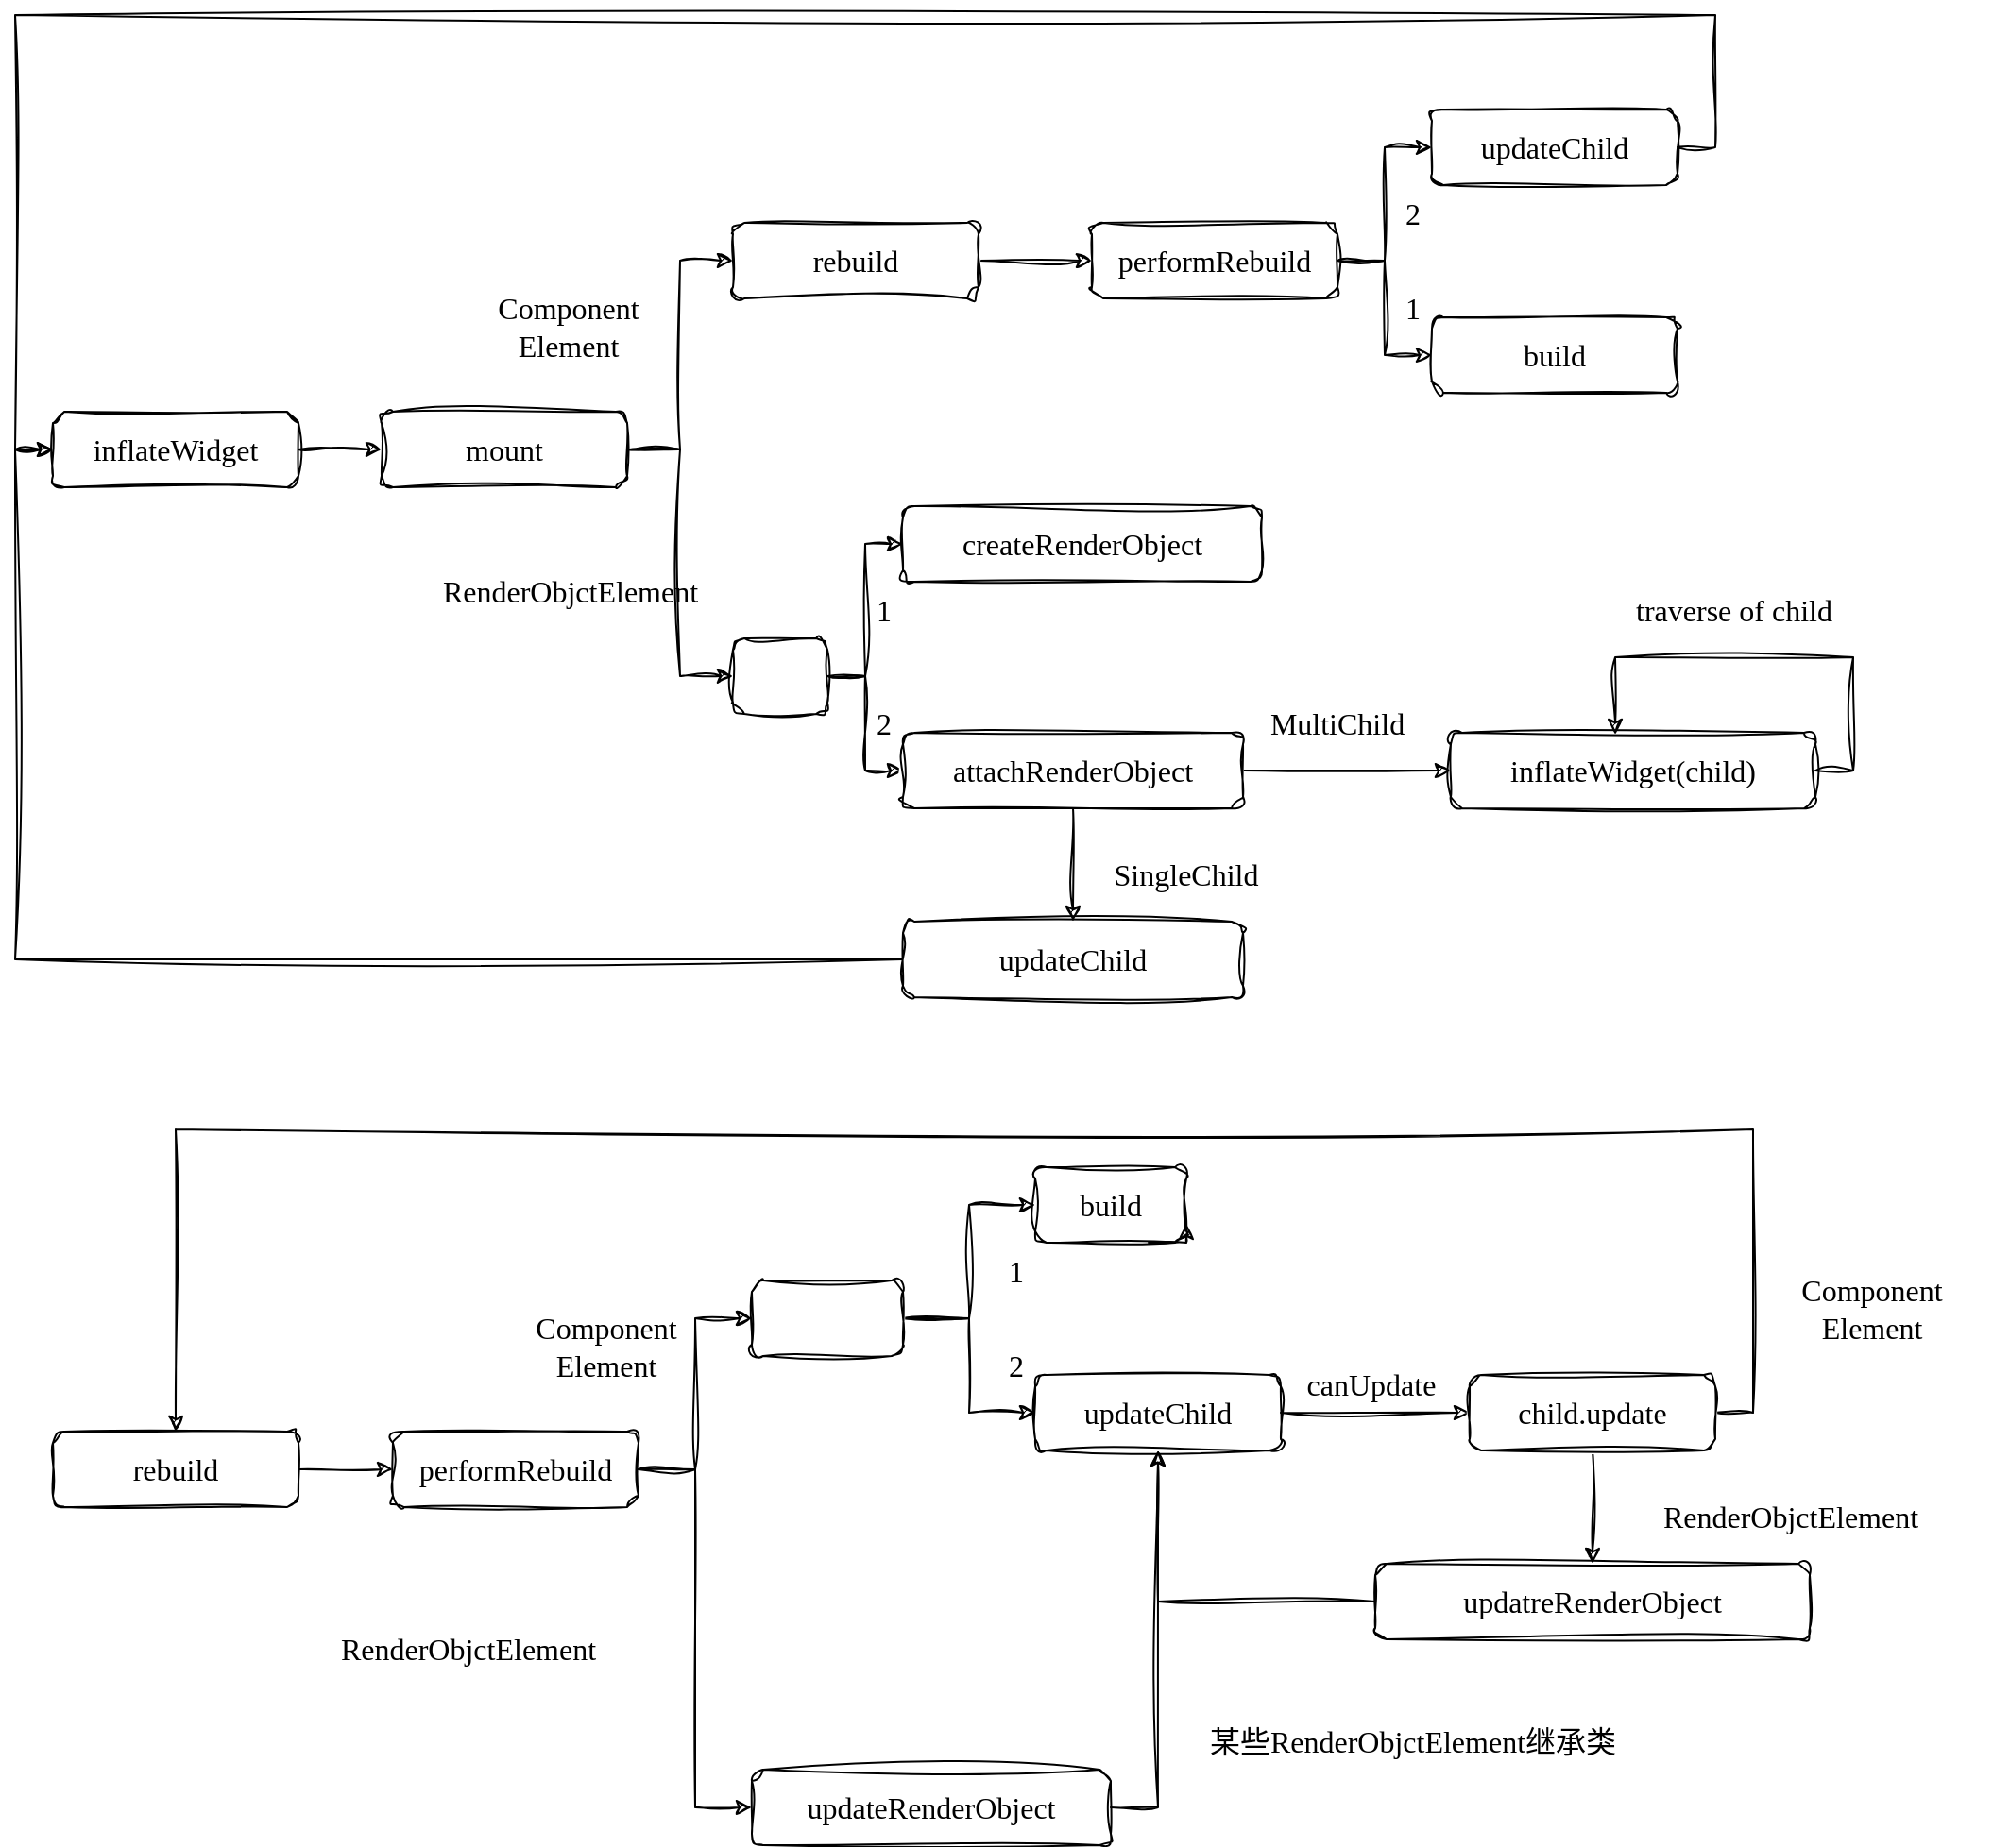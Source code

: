 <mxfile version="22.1.11" type="device">
  <diagram id="C5RBs43oDa-KdzZeNtuy" name="Page-1">
    <mxGraphModel dx="1418" dy="820" grid="1" gridSize="10" guides="1" tooltips="1" connect="1" arrows="1" fold="1" page="1" pageScale="1" pageWidth="827" pageHeight="1169" math="0" shadow="0">
      <root>
        <mxCell id="WIyWlLk6GJQsqaUBKTNV-0" />
        <mxCell id="WIyWlLk6GJQsqaUBKTNV-1" parent="WIyWlLk6GJQsqaUBKTNV-0" />
        <mxCell id="7RbqEsqShzmWH4fHyRnP-2" style="edgeStyle=orthogonalEdgeStyle;rounded=0;orthogonalLoop=1;jettySize=auto;html=1;exitX=1;exitY=0.5;exitDx=0;exitDy=0;entryX=0;entryY=0.5;entryDx=0;entryDy=0;fontFamily=Comic Sans MS;fontSize=16;sketch=1;curveFitting=1;jiggle=2;" edge="1" parent="WIyWlLk6GJQsqaUBKTNV-1" source="7RbqEsqShzmWH4fHyRnP-0" target="7RbqEsqShzmWH4fHyRnP-1">
          <mxGeometry relative="1" as="geometry" />
        </mxCell>
        <mxCell id="7RbqEsqShzmWH4fHyRnP-0" value="inflateWidget" style="rounded=1;whiteSpace=wrap;html=1;fontFamily=Comic Sans MS;fontSize=16;sketch=1;curveFitting=1;jiggle=2;" vertex="1" parent="WIyWlLk6GJQsqaUBKTNV-1">
          <mxGeometry x="110" y="410" width="130" height="40" as="geometry" />
        </mxCell>
        <mxCell id="7RbqEsqShzmWH4fHyRnP-6" style="edgeStyle=orthogonalEdgeStyle;rounded=0;orthogonalLoop=1;jettySize=auto;html=1;exitX=1;exitY=0.5;exitDx=0;exitDy=0;entryX=0;entryY=0.5;entryDx=0;entryDy=0;fontFamily=Comic Sans MS;fontSize=16;sketch=1;curveFitting=1;jiggle=2;" edge="1" parent="WIyWlLk6GJQsqaUBKTNV-1" source="7RbqEsqShzmWH4fHyRnP-1" target="7RbqEsqShzmWH4fHyRnP-4">
          <mxGeometry relative="1" as="geometry" />
        </mxCell>
        <mxCell id="7RbqEsqShzmWH4fHyRnP-7" style="edgeStyle=orthogonalEdgeStyle;rounded=0;orthogonalLoop=1;jettySize=auto;html=1;exitX=1;exitY=0.5;exitDx=0;exitDy=0;entryX=0;entryY=0.5;entryDx=0;entryDy=0;fontFamily=Comic Sans MS;fontSize=16;sketch=1;curveFitting=1;jiggle=2;" edge="1" parent="WIyWlLk6GJQsqaUBKTNV-1" source="7RbqEsqShzmWH4fHyRnP-1" target="7RbqEsqShzmWH4fHyRnP-5">
          <mxGeometry relative="1" as="geometry" />
        </mxCell>
        <mxCell id="7RbqEsqShzmWH4fHyRnP-1" value="mount" style="rounded=1;whiteSpace=wrap;html=1;fontFamily=Comic Sans MS;fontSize=16;sketch=1;curveFitting=1;jiggle=2;" vertex="1" parent="WIyWlLk6GJQsqaUBKTNV-1">
          <mxGeometry x="284" y="410" width="130" height="40" as="geometry" />
        </mxCell>
        <mxCell id="7RbqEsqShzmWH4fHyRnP-12" style="edgeStyle=orthogonalEdgeStyle;rounded=0;orthogonalLoop=1;jettySize=auto;html=1;exitX=1;exitY=0.5;exitDx=0;exitDy=0;fontFamily=Comic Sans MS;fontSize=16;sketch=1;curveFitting=1;jiggle=2;" edge="1" parent="WIyWlLk6GJQsqaUBKTNV-1" source="7RbqEsqShzmWH4fHyRnP-4" target="7RbqEsqShzmWH4fHyRnP-9">
          <mxGeometry relative="1" as="geometry" />
        </mxCell>
        <mxCell id="7RbqEsqShzmWH4fHyRnP-4" value="rebuild" style="rounded=1;whiteSpace=wrap;html=1;fontFamily=Comic Sans MS;fontSize=16;sketch=1;curveFitting=1;jiggle=2;" vertex="1" parent="WIyWlLk6GJQsqaUBKTNV-1">
          <mxGeometry x="470" y="310" width="130" height="40" as="geometry" />
        </mxCell>
        <mxCell id="7RbqEsqShzmWH4fHyRnP-21" style="edgeStyle=orthogonalEdgeStyle;rounded=0;orthogonalLoop=1;jettySize=auto;html=1;exitX=1;exitY=0.5;exitDx=0;exitDy=0;entryX=0;entryY=0.5;entryDx=0;entryDy=0;fontFamily=Comic Sans MS;fontSize=16;sketch=1;curveFitting=1;jiggle=2;" edge="1" parent="WIyWlLk6GJQsqaUBKTNV-1" source="7RbqEsqShzmWH4fHyRnP-5" target="7RbqEsqShzmWH4fHyRnP-17">
          <mxGeometry relative="1" as="geometry" />
        </mxCell>
        <mxCell id="7RbqEsqShzmWH4fHyRnP-22" style="edgeStyle=orthogonalEdgeStyle;rounded=0;orthogonalLoop=1;jettySize=auto;html=1;exitX=1;exitY=0.5;exitDx=0;exitDy=0;entryX=0;entryY=0.5;entryDx=0;entryDy=0;fontFamily=Comic Sans MS;fontSize=16;sketch=1;curveFitting=1;jiggle=2;" edge="1" parent="WIyWlLk6GJQsqaUBKTNV-1" source="7RbqEsqShzmWH4fHyRnP-5" target="7RbqEsqShzmWH4fHyRnP-18">
          <mxGeometry relative="1" as="geometry" />
        </mxCell>
        <mxCell id="7RbqEsqShzmWH4fHyRnP-5" value="" style="rounded=1;whiteSpace=wrap;html=1;fontFamily=Comic Sans MS;fontSize=16;sketch=1;curveFitting=1;jiggle=2;" vertex="1" parent="WIyWlLk6GJQsqaUBKTNV-1">
          <mxGeometry x="470" y="530" width="50" height="40" as="geometry" />
        </mxCell>
        <mxCell id="7RbqEsqShzmWH4fHyRnP-13" style="edgeStyle=orthogonalEdgeStyle;rounded=0;orthogonalLoop=1;jettySize=auto;html=1;exitX=1;exitY=0.5;exitDx=0;exitDy=0;entryX=0;entryY=0.5;entryDx=0;entryDy=0;fontFamily=Comic Sans MS;fontSize=16;sketch=1;curveFitting=1;jiggle=2;" edge="1" parent="WIyWlLk6GJQsqaUBKTNV-1" source="7RbqEsqShzmWH4fHyRnP-9" target="7RbqEsqShzmWH4fHyRnP-11">
          <mxGeometry relative="1" as="geometry" />
        </mxCell>
        <mxCell id="7RbqEsqShzmWH4fHyRnP-14" style="edgeStyle=orthogonalEdgeStyle;rounded=0;orthogonalLoop=1;jettySize=auto;html=1;exitX=1;exitY=0.5;exitDx=0;exitDy=0;entryX=0;entryY=0.5;entryDx=0;entryDy=0;fontFamily=Comic Sans MS;fontSize=16;sketch=1;curveFitting=1;jiggle=2;" edge="1" parent="WIyWlLk6GJQsqaUBKTNV-1" source="7RbqEsqShzmWH4fHyRnP-9" target="7RbqEsqShzmWH4fHyRnP-10">
          <mxGeometry relative="1" as="geometry" />
        </mxCell>
        <mxCell id="7RbqEsqShzmWH4fHyRnP-9" value="performRebuild" style="rounded=1;whiteSpace=wrap;html=1;fontFamily=Comic Sans MS;fontSize=16;sketch=1;curveFitting=1;jiggle=2;" vertex="1" parent="WIyWlLk6GJQsqaUBKTNV-1">
          <mxGeometry x="660" y="310" width="130" height="40" as="geometry" />
        </mxCell>
        <mxCell id="7RbqEsqShzmWH4fHyRnP-10" value="build" style="rounded=1;whiteSpace=wrap;html=1;fontFamily=Comic Sans MS;fontSize=16;sketch=1;curveFitting=1;jiggle=2;" vertex="1" parent="WIyWlLk6GJQsqaUBKTNV-1">
          <mxGeometry x="840" y="360" width="130" height="40" as="geometry" />
        </mxCell>
        <mxCell id="7RbqEsqShzmWH4fHyRnP-46" style="edgeStyle=orthogonalEdgeStyle;rounded=0;orthogonalLoop=1;jettySize=auto;html=1;exitX=1;exitY=0.5;exitDx=0;exitDy=0;entryX=0;entryY=0.5;entryDx=0;entryDy=0;sketch=1;curveFitting=1;jiggle=2;fontFamily=Comic Sans MS;fontSize=16;" edge="1" parent="WIyWlLk6GJQsqaUBKTNV-1" source="7RbqEsqShzmWH4fHyRnP-11" target="7RbqEsqShzmWH4fHyRnP-0">
          <mxGeometry relative="1" as="geometry">
            <Array as="points">
              <mxPoint x="990" y="270" />
              <mxPoint x="990" y="200" />
              <mxPoint x="90" y="200" />
              <mxPoint x="90" y="430" />
            </Array>
          </mxGeometry>
        </mxCell>
        <mxCell id="7RbqEsqShzmWH4fHyRnP-11" value="updateChild" style="rounded=1;whiteSpace=wrap;html=1;fontFamily=Comic Sans MS;fontSize=16;sketch=1;curveFitting=1;jiggle=2;" vertex="1" parent="WIyWlLk6GJQsqaUBKTNV-1">
          <mxGeometry x="840" y="250" width="130" height="40" as="geometry" />
        </mxCell>
        <mxCell id="7RbqEsqShzmWH4fHyRnP-17" value="createRenderObject" style="rounded=1;whiteSpace=wrap;html=1;fontFamily=Comic Sans MS;fontSize=16;sketch=1;curveFitting=1;jiggle=2;" vertex="1" parent="WIyWlLk6GJQsqaUBKTNV-1">
          <mxGeometry x="560" y="460" width="190" height="40" as="geometry" />
        </mxCell>
        <mxCell id="7RbqEsqShzmWH4fHyRnP-35" style="edgeStyle=orthogonalEdgeStyle;rounded=0;orthogonalLoop=1;jettySize=auto;html=1;exitX=0.5;exitY=1;exitDx=0;exitDy=0;entryX=0.5;entryY=0;entryDx=0;entryDy=0;sketch=1;curveFitting=1;jiggle=2;fontFamily=Comic Sans MS;fontSize=16;" edge="1" parent="WIyWlLk6GJQsqaUBKTNV-1" source="7RbqEsqShzmWH4fHyRnP-18" target="7RbqEsqShzmWH4fHyRnP-36">
          <mxGeometry relative="1" as="geometry">
            <mxPoint x="650" y="700" as="targetPoint" />
          </mxGeometry>
        </mxCell>
        <mxCell id="7RbqEsqShzmWH4fHyRnP-39" style="edgeStyle=orthogonalEdgeStyle;rounded=0;orthogonalLoop=1;jettySize=auto;html=1;exitX=1;exitY=0.5;exitDx=0;exitDy=0;entryX=0;entryY=0.5;entryDx=0;entryDy=0;sketch=1;curveFitting=1;jiggle=2;fontFamily=Comic Sans MS;fontSize=16;" edge="1" parent="WIyWlLk6GJQsqaUBKTNV-1" source="7RbqEsqShzmWH4fHyRnP-18" target="7RbqEsqShzmWH4fHyRnP-41">
          <mxGeometry relative="1" as="geometry">
            <mxPoint x="820" y="600" as="targetPoint" />
          </mxGeometry>
        </mxCell>
        <mxCell id="7RbqEsqShzmWH4fHyRnP-18" value="attachRenderObject" style="rounded=1;whiteSpace=wrap;html=1;fontFamily=Comic Sans MS;fontSize=16;sketch=1;curveFitting=1;jiggle=2;" vertex="1" parent="WIyWlLk6GJQsqaUBKTNV-1">
          <mxGeometry x="560" y="580" width="180" height="40" as="geometry" />
        </mxCell>
        <mxCell id="7RbqEsqShzmWH4fHyRnP-25" value="1" style="text;html=1;strokeColor=none;fillColor=none;align=center;verticalAlign=middle;whiteSpace=wrap;rounded=0;fontFamily=Comic Sans MS;fontSize=16;sketch=1;curveFitting=1;jiggle=2;" vertex="1" parent="WIyWlLk6GJQsqaUBKTNV-1">
          <mxGeometry x="800" y="340" width="60" height="30" as="geometry" />
        </mxCell>
        <mxCell id="7RbqEsqShzmWH4fHyRnP-26" value="2" style="text;html=1;strokeColor=none;fillColor=none;align=center;verticalAlign=middle;whiteSpace=wrap;rounded=0;fontFamily=Comic Sans MS;fontSize=16;sketch=1;curveFitting=1;jiggle=2;" vertex="1" parent="WIyWlLk6GJQsqaUBKTNV-1">
          <mxGeometry x="800" y="290" width="60" height="30" as="geometry" />
        </mxCell>
        <mxCell id="7RbqEsqShzmWH4fHyRnP-27" value="1" style="text;html=1;strokeColor=none;fillColor=none;align=center;verticalAlign=middle;whiteSpace=wrap;rounded=0;fontFamily=Comic Sans MS;fontSize=16;sketch=1;curveFitting=1;jiggle=2;" vertex="1" parent="WIyWlLk6GJQsqaUBKTNV-1">
          <mxGeometry x="520" y="500" width="60" height="30" as="geometry" />
        </mxCell>
        <mxCell id="7RbqEsqShzmWH4fHyRnP-28" value="2" style="text;html=1;strokeColor=none;fillColor=none;align=center;verticalAlign=middle;whiteSpace=wrap;rounded=0;fontFamily=Comic Sans MS;fontSize=16;sketch=1;curveFitting=1;jiggle=2;" vertex="1" parent="WIyWlLk6GJQsqaUBKTNV-1">
          <mxGeometry x="520" y="560" width="60" height="30" as="geometry" />
        </mxCell>
        <mxCell id="7RbqEsqShzmWH4fHyRnP-31" value="Component Element" style="text;html=1;strokeColor=none;fillColor=none;align=center;verticalAlign=middle;whiteSpace=wrap;rounded=0;fontFamily=Comic Sans MS;fontSize=16;sketch=1;curveFitting=1;jiggle=2;" vertex="1" parent="WIyWlLk6GJQsqaUBKTNV-1">
          <mxGeometry x="320" y="350" width="126" height="30" as="geometry" />
        </mxCell>
        <mxCell id="7RbqEsqShzmWH4fHyRnP-32" value="RenderObjctElement" style="text;html=1;strokeColor=none;fillColor=none;align=center;verticalAlign=middle;whiteSpace=wrap;rounded=0;fontFamily=Comic Sans MS;fontSize=16;sketch=1;curveFitting=1;jiggle=2;" vertex="1" parent="WIyWlLk6GJQsqaUBKTNV-1">
          <mxGeometry x="354" y="490" width="60" height="30" as="geometry" />
        </mxCell>
        <mxCell id="7RbqEsqShzmWH4fHyRnP-33" value="SingleChild" style="text;html=1;strokeColor=none;fillColor=none;align=center;verticalAlign=middle;whiteSpace=wrap;rounded=0;fontFamily=Comic Sans MS;fontSize=16;sketch=1;curveFitting=1;jiggle=2;" vertex="1" parent="WIyWlLk6GJQsqaUBKTNV-1">
          <mxGeometry x="680" y="640" width="60" height="30" as="geometry" />
        </mxCell>
        <mxCell id="7RbqEsqShzmWH4fHyRnP-38" style="edgeStyle=orthogonalEdgeStyle;rounded=0;orthogonalLoop=1;jettySize=auto;html=1;exitX=0;exitY=0.5;exitDx=0;exitDy=0;entryX=0;entryY=0.5;entryDx=0;entryDy=0;sketch=1;curveFitting=1;jiggle=2;fontFamily=Comic Sans MS;fontSize=16;" edge="1" parent="WIyWlLk6GJQsqaUBKTNV-1" source="7RbqEsqShzmWH4fHyRnP-36" target="7RbqEsqShzmWH4fHyRnP-0">
          <mxGeometry relative="1" as="geometry" />
        </mxCell>
        <mxCell id="7RbqEsqShzmWH4fHyRnP-36" value="updateChild" style="rounded=1;whiteSpace=wrap;html=1;fontFamily=Comic Sans MS;fontSize=16;sketch=1;curveFitting=1;jiggle=2;" vertex="1" parent="WIyWlLk6GJQsqaUBKTNV-1">
          <mxGeometry x="560" y="680" width="180" height="40" as="geometry" />
        </mxCell>
        <mxCell id="7RbqEsqShzmWH4fHyRnP-41" value="inflateWidget(child)" style="rounded=1;whiteSpace=wrap;html=1;fontFamily=Comic Sans MS;fontSize=16;sketch=1;curveFitting=1;jiggle=2;" vertex="1" parent="WIyWlLk6GJQsqaUBKTNV-1">
          <mxGeometry x="850" y="580" width="193" height="40" as="geometry" />
        </mxCell>
        <mxCell id="7RbqEsqShzmWH4fHyRnP-42" value="MultiChild" style="text;html=1;strokeColor=none;fillColor=none;align=center;verticalAlign=middle;whiteSpace=wrap;rounded=0;fontFamily=Comic Sans MS;fontSize=16;sketch=1;curveFitting=1;jiggle=2;" vertex="1" parent="WIyWlLk6GJQsqaUBKTNV-1">
          <mxGeometry x="760" y="560" width="60" height="30" as="geometry" />
        </mxCell>
        <mxCell id="7RbqEsqShzmWH4fHyRnP-43" style="edgeStyle=orthogonalEdgeStyle;rounded=0;orthogonalLoop=1;jettySize=auto;html=1;exitX=1;exitY=0.5;exitDx=0;exitDy=0;entryX=0.451;entryY=0.025;entryDx=0;entryDy=0;entryPerimeter=0;sketch=1;curveFitting=1;jiggle=2;fontFamily=Comic Sans MS;fontSize=16;" edge="1" parent="WIyWlLk6GJQsqaUBKTNV-1" source="7RbqEsqShzmWH4fHyRnP-41" target="7RbqEsqShzmWH4fHyRnP-41">
          <mxGeometry relative="1" as="geometry">
            <Array as="points">
              <mxPoint x="1063" y="600" />
              <mxPoint x="1063" y="540" />
              <mxPoint x="937" y="540" />
            </Array>
          </mxGeometry>
        </mxCell>
        <mxCell id="7RbqEsqShzmWH4fHyRnP-45" value="traverse of child" style="text;html=1;strokeColor=none;fillColor=none;align=center;verticalAlign=middle;whiteSpace=wrap;rounded=0;fontFamily=Comic Sans MS;fontSize=16;sketch=1;curveFitting=1;jiggle=2;" vertex="1" parent="WIyWlLk6GJQsqaUBKTNV-1">
          <mxGeometry x="930" y="500" width="140" height="30" as="geometry" />
        </mxCell>
        <mxCell id="7RbqEsqShzmWH4fHyRnP-79" style="edgeStyle=orthogonalEdgeStyle;rounded=0;orthogonalLoop=1;jettySize=auto;html=1;exitX=1;exitY=0.5;exitDx=0;exitDy=0;entryX=0;entryY=0.5;entryDx=0;entryDy=0;fontFamily=Comic Sans MS;fontSize=16;sketch=1;curveFitting=1;jiggle=2;" edge="1" parent="WIyWlLk6GJQsqaUBKTNV-1" source="7RbqEsqShzmWH4fHyRnP-70" target="7RbqEsqShzmWH4fHyRnP-71">
          <mxGeometry relative="1" as="geometry" />
        </mxCell>
        <mxCell id="7RbqEsqShzmWH4fHyRnP-70" value="rebuild" style="rounded=1;whiteSpace=wrap;html=1;fontFamily=Comic Sans MS;fontSize=16;sketch=1;curveFitting=1;jiggle=2;" vertex="1" parent="WIyWlLk6GJQsqaUBKTNV-1">
          <mxGeometry x="110" y="950" width="130" height="40" as="geometry" />
        </mxCell>
        <mxCell id="7RbqEsqShzmWH4fHyRnP-80" style="edgeStyle=orthogonalEdgeStyle;rounded=0;orthogonalLoop=1;jettySize=auto;html=1;exitX=1;exitY=0.5;exitDx=0;exitDy=0;entryX=0;entryY=0.5;entryDx=0;entryDy=0;fontFamily=Comic Sans MS;fontSize=16;sketch=1;curveFitting=1;jiggle=2;" edge="1" parent="WIyWlLk6GJQsqaUBKTNV-1" source="7RbqEsqShzmWH4fHyRnP-71" target="7RbqEsqShzmWH4fHyRnP-73">
          <mxGeometry relative="1" as="geometry" />
        </mxCell>
        <mxCell id="7RbqEsqShzmWH4fHyRnP-86" style="edgeStyle=orthogonalEdgeStyle;rounded=0;orthogonalLoop=1;jettySize=auto;html=1;exitX=1;exitY=0.5;exitDx=0;exitDy=0;entryX=0;entryY=0.5;entryDx=0;entryDy=0;fontFamily=Comic Sans MS;fontSize=16;sketch=1;curveFitting=1;jiggle=2;" edge="1" parent="WIyWlLk6GJQsqaUBKTNV-1" source="7RbqEsqShzmWH4fHyRnP-71" target="7RbqEsqShzmWH4fHyRnP-72">
          <mxGeometry relative="1" as="geometry" />
        </mxCell>
        <mxCell id="7RbqEsqShzmWH4fHyRnP-71" value="performRebuild" style="rounded=1;whiteSpace=wrap;html=1;fontFamily=Comic Sans MS;fontSize=16;sketch=1;curveFitting=1;jiggle=2;" vertex="1" parent="WIyWlLk6GJQsqaUBKTNV-1">
          <mxGeometry x="290" y="950" width="130" height="40" as="geometry" />
        </mxCell>
        <mxCell id="7RbqEsqShzmWH4fHyRnP-98" style="edgeStyle=orthogonalEdgeStyle;rounded=0;orthogonalLoop=1;jettySize=auto;html=1;exitX=1;exitY=0.5;exitDx=0;exitDy=0;entryX=0.5;entryY=1;entryDx=0;entryDy=0;shadow=0;sketch=1;curveFitting=1;jiggle=2;fontFamily=Comic Sans MS;fontSize=16;" edge="1" parent="WIyWlLk6GJQsqaUBKTNV-1" source="7RbqEsqShzmWH4fHyRnP-72" target="7RbqEsqShzmWH4fHyRnP-75">
          <mxGeometry relative="1" as="geometry" />
        </mxCell>
        <mxCell id="7RbqEsqShzmWH4fHyRnP-72" value="updateRenderObject" style="rounded=1;whiteSpace=wrap;html=1;fontFamily=Comic Sans MS;fontSize=16;sketch=1;curveFitting=1;jiggle=2;" vertex="1" parent="WIyWlLk6GJQsqaUBKTNV-1">
          <mxGeometry x="480" y="1129" width="190" height="40" as="geometry" />
        </mxCell>
        <mxCell id="7RbqEsqShzmWH4fHyRnP-81" style="edgeStyle=orthogonalEdgeStyle;rounded=0;orthogonalLoop=1;jettySize=auto;html=1;exitX=1;exitY=0.5;exitDx=0;exitDy=0;entryX=0;entryY=0.5;entryDx=0;entryDy=0;fontFamily=Comic Sans MS;fontSize=16;sketch=1;curveFitting=1;jiggle=2;" edge="1" parent="WIyWlLk6GJQsqaUBKTNV-1" source="7RbqEsqShzmWH4fHyRnP-73" target="7RbqEsqShzmWH4fHyRnP-74">
          <mxGeometry relative="1" as="geometry" />
        </mxCell>
        <mxCell id="7RbqEsqShzmWH4fHyRnP-82" style="edgeStyle=orthogonalEdgeStyle;rounded=0;orthogonalLoop=1;jettySize=auto;html=1;exitX=1;exitY=0.5;exitDx=0;exitDy=0;entryX=0;entryY=0.5;entryDx=0;entryDy=0;fontFamily=Comic Sans MS;fontSize=16;sketch=1;curveFitting=1;jiggle=2;" edge="1" parent="WIyWlLk6GJQsqaUBKTNV-1" source="7RbqEsqShzmWH4fHyRnP-73" target="7RbqEsqShzmWH4fHyRnP-75">
          <mxGeometry relative="1" as="geometry" />
        </mxCell>
        <mxCell id="7RbqEsqShzmWH4fHyRnP-73" value="" style="rounded=1;whiteSpace=wrap;html=1;fontFamily=Comic Sans MS;fontSize=16;sketch=1;curveFitting=1;jiggle=2;" vertex="1" parent="WIyWlLk6GJQsqaUBKTNV-1">
          <mxGeometry x="480" y="870" width="80" height="40" as="geometry" />
        </mxCell>
        <mxCell id="7RbqEsqShzmWH4fHyRnP-74" value="build" style="rounded=1;whiteSpace=wrap;html=1;fontFamily=Comic Sans MS;fontSize=16;sketch=1;curveFitting=1;jiggle=2;" vertex="1" parent="WIyWlLk6GJQsqaUBKTNV-1">
          <mxGeometry x="630" y="810" width="80" height="40" as="geometry" />
        </mxCell>
        <mxCell id="7RbqEsqShzmWH4fHyRnP-83" style="edgeStyle=orthogonalEdgeStyle;rounded=0;orthogonalLoop=1;jettySize=auto;html=1;exitX=1;exitY=0.5;exitDx=0;exitDy=0;fontFamily=Comic Sans MS;fontSize=16;sketch=1;curveFitting=1;jiggle=2;" edge="1" parent="WIyWlLk6GJQsqaUBKTNV-1" source="7RbqEsqShzmWH4fHyRnP-75" target="7RbqEsqShzmWH4fHyRnP-76">
          <mxGeometry relative="1" as="geometry" />
        </mxCell>
        <mxCell id="7RbqEsqShzmWH4fHyRnP-75" value="updateChild" style="rounded=1;whiteSpace=wrap;html=1;fontFamily=Comic Sans MS;fontSize=16;sketch=1;curveFitting=1;jiggle=2;" vertex="1" parent="WIyWlLk6GJQsqaUBKTNV-1">
          <mxGeometry x="630" y="920" width="130" height="40" as="geometry" />
        </mxCell>
        <mxCell id="7RbqEsqShzmWH4fHyRnP-84" value="" style="edgeStyle=orthogonalEdgeStyle;rounded=0;orthogonalLoop=1;jettySize=auto;html=1;fontFamily=Comic Sans MS;fontSize=16;sketch=1;curveFitting=1;jiggle=2;" edge="1" parent="WIyWlLk6GJQsqaUBKTNV-1" source="7RbqEsqShzmWH4fHyRnP-76" target="7RbqEsqShzmWH4fHyRnP-78">
          <mxGeometry relative="1" as="geometry" />
        </mxCell>
        <mxCell id="7RbqEsqShzmWH4fHyRnP-91" style="edgeStyle=orthogonalEdgeStyle;rounded=0;orthogonalLoop=1;jettySize=auto;html=1;exitX=1;exitY=0.5;exitDx=0;exitDy=0;entryX=0.5;entryY=0;entryDx=0;entryDy=0;fontFamily=Comic Sans MS;fontSize=16;sketch=1;curveFitting=1;jiggle=2;" edge="1" parent="WIyWlLk6GJQsqaUBKTNV-1" source="7RbqEsqShzmWH4fHyRnP-76" target="7RbqEsqShzmWH4fHyRnP-70">
          <mxGeometry relative="1" as="geometry">
            <Array as="points">
              <mxPoint x="1010" y="940" />
              <mxPoint x="1010" y="790" />
              <mxPoint x="175" y="790" />
            </Array>
          </mxGeometry>
        </mxCell>
        <mxCell id="7RbqEsqShzmWH4fHyRnP-76" value="child.update" style="rounded=1;whiteSpace=wrap;html=1;fontFamily=Comic Sans MS;fontSize=16;sketch=1;curveFitting=1;jiggle=2;" vertex="1" parent="WIyWlLk6GJQsqaUBKTNV-1">
          <mxGeometry x="860" y="920" width="130" height="40" as="geometry" />
        </mxCell>
        <mxCell id="7RbqEsqShzmWH4fHyRnP-85" style="edgeStyle=orthogonalEdgeStyle;rounded=0;orthogonalLoop=1;jettySize=auto;html=1;exitX=0;exitY=0.5;exitDx=0;exitDy=0;entryX=0.5;entryY=1;entryDx=0;entryDy=0;fontFamily=Comic Sans MS;fontSize=16;sketch=1;curveFitting=1;jiggle=2;" edge="1" parent="WIyWlLk6GJQsqaUBKTNV-1" source="7RbqEsqShzmWH4fHyRnP-78" target="7RbqEsqShzmWH4fHyRnP-75">
          <mxGeometry relative="1" as="geometry" />
        </mxCell>
        <mxCell id="7RbqEsqShzmWH4fHyRnP-78" value="updatreRenderObject" style="rounded=1;whiteSpace=wrap;html=1;fontFamily=Comic Sans MS;fontSize=16;sketch=1;curveFitting=1;jiggle=2;" vertex="1" parent="WIyWlLk6GJQsqaUBKTNV-1">
          <mxGeometry x="810" y="1020" width="230" height="40" as="geometry" />
        </mxCell>
        <mxCell id="7RbqEsqShzmWH4fHyRnP-88" style="edgeStyle=orthogonalEdgeStyle;rounded=0;orthogonalLoop=1;jettySize=auto;html=1;exitX=0.75;exitY=1;exitDx=0;exitDy=0;entryX=1;entryY=0.75;entryDx=0;entryDy=0;fontFamily=Comic Sans MS;fontSize=16;sketch=1;curveFitting=1;jiggle=2;" edge="1" parent="WIyWlLk6GJQsqaUBKTNV-1" source="7RbqEsqShzmWH4fHyRnP-74" target="7RbqEsqShzmWH4fHyRnP-74">
          <mxGeometry relative="1" as="geometry" />
        </mxCell>
        <mxCell id="7RbqEsqShzmWH4fHyRnP-89" value="1" style="text;html=1;strokeColor=none;fillColor=none;align=center;verticalAlign=middle;whiteSpace=wrap;rounded=0;fontFamily=Comic Sans MS;fontSize=16;sketch=1;curveFitting=1;jiggle=2;" vertex="1" parent="WIyWlLk6GJQsqaUBKTNV-1">
          <mxGeometry x="590" y="850" width="60" height="30" as="geometry" />
        </mxCell>
        <mxCell id="7RbqEsqShzmWH4fHyRnP-90" value="2" style="text;html=1;strokeColor=none;fillColor=none;align=center;verticalAlign=middle;whiteSpace=wrap;rounded=0;fontFamily=Comic Sans MS;fontSize=16;sketch=1;curveFitting=1;jiggle=2;" vertex="1" parent="WIyWlLk6GJQsqaUBKTNV-1">
          <mxGeometry x="590" y="900" width="60" height="30" as="geometry" />
        </mxCell>
        <mxCell id="7RbqEsqShzmWH4fHyRnP-92" value="Component Element" style="text;html=1;strokeColor=none;fillColor=none;align=center;verticalAlign=middle;whiteSpace=wrap;rounded=0;fontFamily=Comic Sans MS;fontSize=16;sketch=1;curveFitting=1;jiggle=2;" vertex="1" parent="WIyWlLk6GJQsqaUBKTNV-1">
          <mxGeometry x="340" y="890" width="126" height="30" as="geometry" />
        </mxCell>
        <mxCell id="7RbqEsqShzmWH4fHyRnP-93" value="RenderObjctElement" style="text;html=1;strokeColor=none;fillColor=none;align=center;verticalAlign=middle;whiteSpace=wrap;rounded=0;fontFamily=Comic Sans MS;fontSize=16;sketch=1;curveFitting=1;jiggle=2;" vertex="1" parent="WIyWlLk6GJQsqaUBKTNV-1">
          <mxGeometry x="300" y="1050" width="60" height="30" as="geometry" />
        </mxCell>
        <mxCell id="7RbqEsqShzmWH4fHyRnP-94" value="RenderObjctElement" style="text;html=1;strokeColor=none;fillColor=none;align=center;verticalAlign=middle;whiteSpace=wrap;rounded=0;fontFamily=Comic Sans MS;fontSize=16;sketch=1;curveFitting=1;jiggle=2;" vertex="1" parent="WIyWlLk6GJQsqaUBKTNV-1">
          <mxGeometry x="1000" y="980" width="60" height="30" as="geometry" />
        </mxCell>
        <mxCell id="7RbqEsqShzmWH4fHyRnP-95" value="Component Element" style="text;html=1;strokeColor=none;fillColor=none;align=center;verticalAlign=middle;whiteSpace=wrap;rounded=0;fontFamily=Comic Sans MS;fontSize=16;sketch=1;curveFitting=1;jiggle=2;" vertex="1" parent="WIyWlLk6GJQsqaUBKTNV-1">
          <mxGeometry x="1010" y="870" width="126" height="30" as="geometry" />
        </mxCell>
        <mxCell id="7RbqEsqShzmWH4fHyRnP-100" value="某些RenderObjctElement继承类" style="text;html=1;strokeColor=none;fillColor=none;align=center;verticalAlign=middle;whiteSpace=wrap;rounded=0;fontFamily=Comic Sans MS;fontSize=16;sketch=1;curveFitting=1;jiggle=2;" vertex="1" parent="WIyWlLk6GJQsqaUBKTNV-1">
          <mxGeometry x="665" y="1099" width="330" height="30" as="geometry" />
        </mxCell>
        <mxCell id="7RbqEsqShzmWH4fHyRnP-101" value="canUpdate&amp;nbsp;" style="text;html=1;strokeColor=none;fillColor=none;align=center;verticalAlign=middle;whiteSpace=wrap;rounded=0;fontFamily=Comic Sans MS;fontSize=16;" vertex="1" parent="WIyWlLk6GJQsqaUBKTNV-1">
          <mxGeometry x="780" y="910" width="60" height="30" as="geometry" />
        </mxCell>
      </root>
    </mxGraphModel>
  </diagram>
</mxfile>
